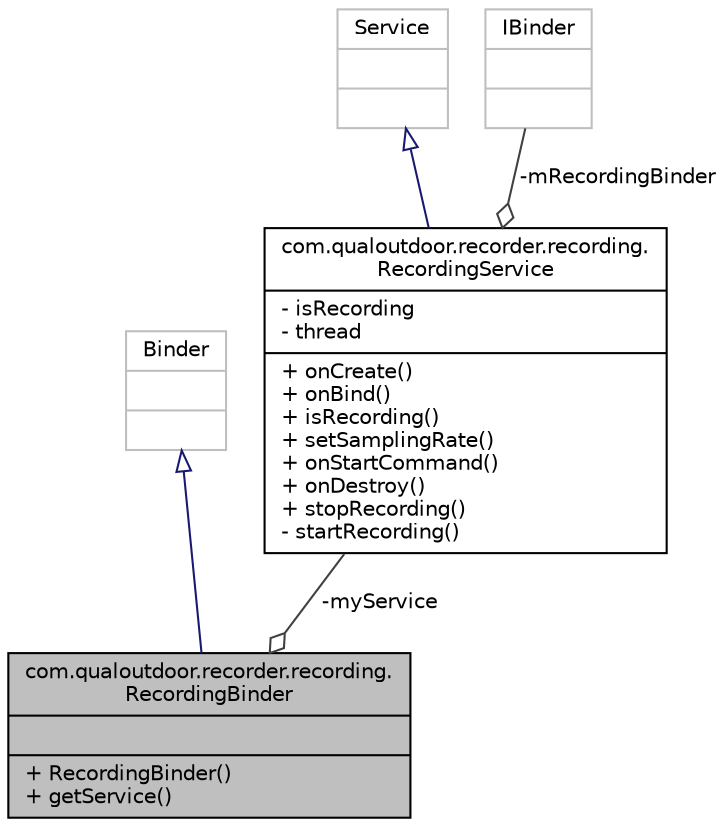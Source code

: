 digraph "com.qualoutdoor.recorder.recording.RecordingBinder"
{
  edge [fontname="Helvetica",fontsize="10",labelfontname="Helvetica",labelfontsize="10"];
  node [fontname="Helvetica",fontsize="10",shape=record];
  Node1 [label="{com.qualoutdoor.recorder.recording.\lRecordingBinder\n||+ RecordingBinder()\l+ getService()\l}",height=0.2,width=0.4,color="black", fillcolor="grey75", style="filled" fontcolor="black"];
  Node2 -> Node1 [dir="back",color="midnightblue",fontsize="10",style="solid",arrowtail="onormal",fontname="Helvetica"];
  Node2 [label="{Binder\n||}",height=0.2,width=0.4,color="grey75", fillcolor="white", style="filled"];
  Node3 -> Node1 [color="grey25",fontsize="10",style="solid",label=" -myService" ,arrowhead="odiamond",fontname="Helvetica"];
  Node3 [label="{com.qualoutdoor.recorder.recording.\lRecordingService\n|- isRecording\l- thread\l|+ onCreate()\l+ onBind()\l+ isRecording()\l+ setSamplingRate()\l+ onStartCommand()\l+ onDestroy()\l+ stopRecording()\l- startRecording()\l}",height=0.2,width=0.4,color="black", fillcolor="white", style="filled",URL="$classcom_1_1qualoutdoor_1_1recorder_1_1recording_1_1RecordingService.html"];
  Node4 -> Node3 [dir="back",color="midnightblue",fontsize="10",style="solid",arrowtail="onormal",fontname="Helvetica"];
  Node4 [label="{Service\n||}",height=0.2,width=0.4,color="grey75", fillcolor="white", style="filled"];
  Node5 -> Node3 [color="grey25",fontsize="10",style="solid",label=" -mRecordingBinder" ,arrowhead="odiamond",fontname="Helvetica"];
  Node5 [label="{IBinder\n||}",height=0.2,width=0.4,color="grey75", fillcolor="white", style="filled"];
}
